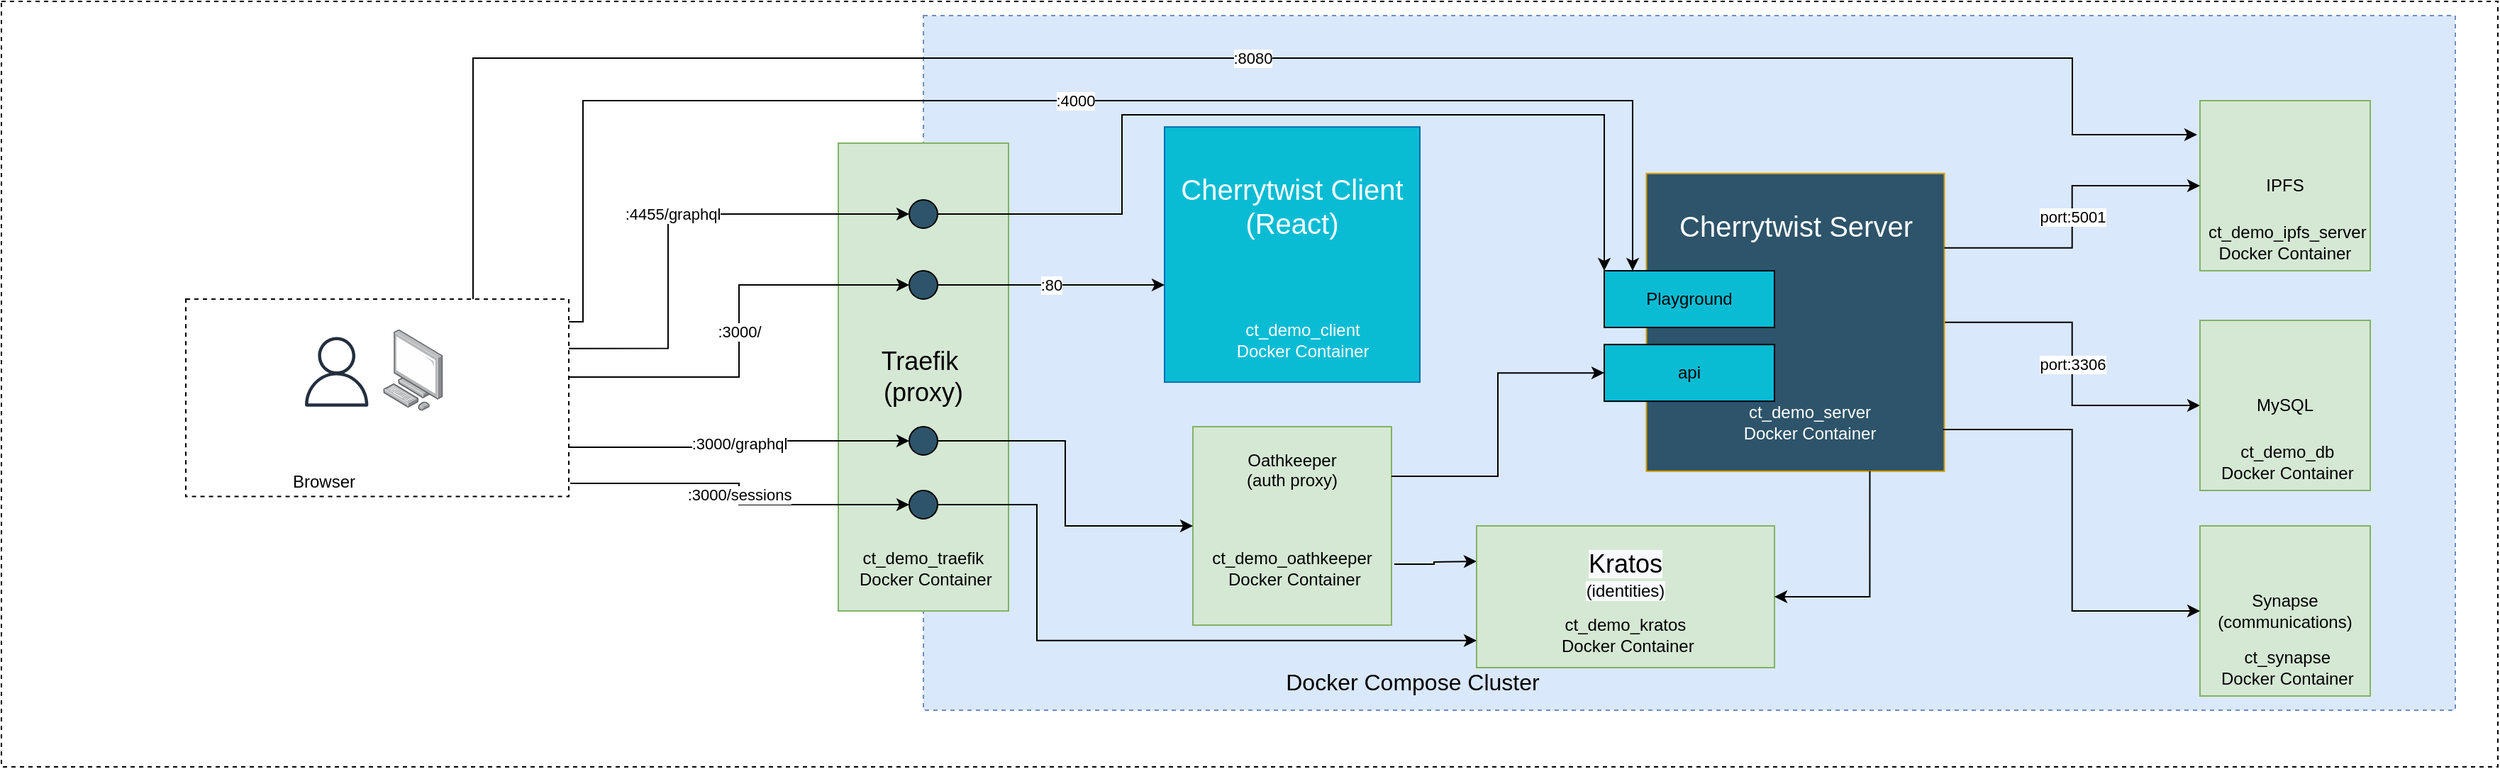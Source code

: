 <mxfile version="14.4.3" type="device"><diagram id="5-0HRDUqpAHmHsOU0eof" name="Page-1"><mxGraphModel dx="2858" dy="1164" grid="1" gridSize="10" guides="1" tooltips="1" connect="1" arrows="1" fold="1" page="1" pageScale="1" pageWidth="827" pageHeight="1169" math="0" shadow="0"><root><mxCell id="0"/><mxCell id="1" parent="0"/><mxCell id="0voDaI4-u7oijfD-uJI3-23" value="" style="rounded=0;whiteSpace=wrap;html=1;dashed=1;" parent="1" vertex="1"><mxGeometry x="-450" y="300" width="1760" height="540" as="geometry"/></mxCell><mxCell id="0voDaI4-u7oijfD-uJI3-18" value="" style="rounded=0;whiteSpace=wrap;html=1;dashed=1;fillColor=#dae8fc;strokeColor=#6c8ebf;" parent="1" vertex="1"><mxGeometry x="200" y="310" width="1080" height="490" as="geometry"/></mxCell><mxCell id="RfYNLgnv8OTz5lV1KctK-16" value="&lt;font style=&quot;font-size: 18px&quot;&gt;Traefik&amp;nbsp;&lt;br&gt;(proxy)&lt;/font&gt;" style="rounded=0;whiteSpace=wrap;html=1;strokeColor=#82b366;fillColor=#D5E8D4;" vertex="1" parent="1"><mxGeometry x="140" y="400" width="120" height="330" as="geometry"/></mxCell><mxCell id="0voDaI4-u7oijfD-uJI3-4" value="port:3306" style="edgeStyle=orthogonalEdgeStyle;rounded=0;orthogonalLoop=1;jettySize=auto;html=1;" parent="1" source="0voDaI4-u7oijfD-uJI3-2" target="0voDaI4-u7oijfD-uJI3-1" edge="1"><mxGeometry relative="1" as="geometry"/></mxCell><mxCell id="0voDaI4-u7oijfD-uJI3-27" value="" style="group" parent="1" vertex="1" connectable="0"><mxGeometry x="1100" y="525" width="120" height="120" as="geometry"/></mxCell><mxCell id="0voDaI4-u7oijfD-uJI3-1" value="MySQL" style="whiteSpace=wrap;html=1;aspect=fixed;fillColor=#d5e8d4;strokeColor=#82b366;" parent="0voDaI4-u7oijfD-uJI3-27" vertex="1"><mxGeometry width="120" height="120" as="geometry"/></mxCell><mxCell id="0voDaI4-u7oijfD-uJI3-21" value="&amp;nbsp;ct_demo_db&lt;br&gt;&amp;nbsp;Docker Container" style="text;html=1;strokeColor=none;fillColor=none;align=center;verticalAlign=middle;whiteSpace=wrap;rounded=0;dashed=1;" parent="0voDaI4-u7oijfD-uJI3-27" vertex="1"><mxGeometry y="80" width="120" height="40" as="geometry"/></mxCell><mxCell id="0voDaI4-u7oijfD-uJI3-28" value="" style="group" parent="1" vertex="1" connectable="0"><mxGeometry x="720" y="421.43" width="210" height="228.57" as="geometry"/></mxCell><mxCell id="IZdfjD5uXH5z2tWCQTJ2-12" value="" style="group" parent="0voDaI4-u7oijfD-uJI3-28" vertex="1" connectable="0"><mxGeometry width="210" height="228.57" as="geometry"/></mxCell><mxCell id="0voDaI4-u7oijfD-uJI3-2" value="" style="whiteSpace=wrap;html=1;aspect=fixed;strokeColor=#d79b00;fillColor=#2d546a;" parent="IZdfjD5uXH5z2tWCQTJ2-12" vertex="1"><mxGeometry x="-10.26" width="210" height="210" as="geometry"/></mxCell><mxCell id="0voDaI4-u7oijfD-uJI3-22" value="&lt;font color=&quot;#ffffff&quot;&gt;ct_demo_server&lt;br&gt;Docker Container&lt;/font&gt;" style="text;html=1;strokeColor=none;fillColor=none;align=center;verticalAlign=middle;whiteSpace=wrap;rounded=0;dashed=1;" parent="IZdfjD5uXH5z2tWCQTJ2-12" vertex="1"><mxGeometry x="41.839" y="150.001" width="126.316" height="50.793" as="geometry"/></mxCell><mxCell id="IZdfjD5uXH5z2tWCQTJ2-11" value="&lt;div style=&quot;text-align: center&quot;&gt;&lt;span style=&quot;font-size: 20px ; font-family: &amp;#34;helvetica&amp;#34;&quot;&gt;&lt;font color=&quot;#ffffff&quot;&gt;Cherrytwist Server&lt;/font&gt;&lt;/span&gt;&lt;/div&gt;" style="text;whiteSpace=wrap;html=1;" parent="IZdfjD5uXH5z2tWCQTJ2-12" vertex="1"><mxGeometry x="10.526" y="19.047" width="168.421" height="101.587" as="geometry"/></mxCell><mxCell id="RfYNLgnv8OTz5lV1KctK-37" value="Playground" style="rounded=0;whiteSpace=wrap;html=1;gradientColor=none;align=center;fillColor=#09BCD4;" vertex="1" parent="IZdfjD5uXH5z2tWCQTJ2-12"><mxGeometry x="-40" y="68.57" width="120" height="40" as="geometry"/></mxCell><mxCell id="RfYNLgnv8OTz5lV1KctK-38" value="api" style="rounded=0;whiteSpace=wrap;html=1;gradientColor=none;align=center;fillColor=#09BCD4;" vertex="1" parent="IZdfjD5uXH5z2tWCQTJ2-12"><mxGeometry x="-40" y="120.63" width="120" height="40" as="geometry"/></mxCell><mxCell id="0voDaI4-u7oijfD-uJI3-37" value="" style="group" parent="1" vertex="1" connectable="0"><mxGeometry x="-320" y="510" width="270" height="150" as="geometry"/></mxCell><mxCell id="0voDaI4-u7oijfD-uJI3-35" value="" style="rounded=0;whiteSpace=wrap;html=1;dashed=1;" parent="0voDaI4-u7oijfD-uJI3-37" vertex="1"><mxGeometry width="270" height="139.286" as="geometry"/></mxCell><mxCell id="0voDaI4-u7oijfD-uJI3-31" value="" style="group" parent="0voDaI4-u7oijfD-uJI3-37" vertex="1" connectable="0"><mxGeometry x="81.818" y="21.429" width="155.455" height="128.571" as="geometry"/></mxCell><mxCell id="0voDaI4-u7oijfD-uJI3-32" value="" style="outlineConnect=0;fontColor=#232F3E;gradientColor=none;fillColor=#232F3E;strokeColor=none;dashed=0;verticalLabelPosition=bottom;verticalAlign=top;align=center;html=1;fontSize=12;fontStyle=0;aspect=fixed;pointerEvents=1;shape=mxgraph.aws4.user;" parent="0voDaI4-u7oijfD-uJI3-31" vertex="1"><mxGeometry y="5.357" width="49.091" height="49.091" as="geometry"/></mxCell><mxCell id="0voDaI4-u7oijfD-uJI3-33" value="" style="points=[];aspect=fixed;html=1;align=center;shadow=0;dashed=0;image;image=img/lib/allied_telesis/computer_and_terminals/Personal_Computer.svg;" parent="0voDaI4-u7oijfD-uJI3-31" vertex="1"><mxGeometry x="57.273" width="42.259" height="57.273" as="geometry"/></mxCell><mxCell id="0voDaI4-u7oijfD-uJI3-36" value="Browser" style="text;html=1;strokeColor=none;fillColor=none;align=center;verticalAlign=middle;whiteSpace=wrap;rounded=0;dashed=1;" parent="0voDaI4-u7oijfD-uJI3-37" vertex="1"><mxGeometry x="-8.182" y="107.143" width="211.377" height="42.857" as="geometry"/></mxCell><mxCell id="IZdfjD5uXH5z2tWCQTJ2-1" value="" style="group" parent="1" vertex="1" connectable="0"><mxGeometry x="1100" y="370" width="120" height="120" as="geometry"/></mxCell><mxCell id="IZdfjD5uXH5z2tWCQTJ2-2" value="IPFS" style="whiteSpace=wrap;html=1;aspect=fixed;fillColor=#d5e8d4;strokeColor=#82b366;" parent="IZdfjD5uXH5z2tWCQTJ2-1" vertex="1"><mxGeometry width="120" height="120" as="geometry"/></mxCell><mxCell id="IZdfjD5uXH5z2tWCQTJ2-3" value="&amp;nbsp;ct_demo_ipfs_server&lt;br&gt;Docker Container" style="text;html=1;strokeColor=none;fillColor=none;align=center;verticalAlign=middle;whiteSpace=wrap;rounded=0;dashed=1;" parent="IZdfjD5uXH5z2tWCQTJ2-1" vertex="1"><mxGeometry y="80" width="120" height="40" as="geometry"/></mxCell><mxCell id="IZdfjD5uXH5z2tWCQTJ2-4" value="port:5001" style="edgeStyle=orthogonalEdgeStyle;rounded=0;orthogonalLoop=1;jettySize=auto;html=1;entryX=0;entryY=0.5;entryDx=0;entryDy=0;exitX=1;exitY=0.25;exitDx=0;exitDy=0;" parent="1" source="0voDaI4-u7oijfD-uJI3-2" target="IZdfjD5uXH5z2tWCQTJ2-2" edge="1"><mxGeometry relative="1" as="geometry"><mxPoint x="990" y="560" as="sourcePoint"/><mxPoint x="1110" y="560" as="targetPoint"/></mxGeometry></mxCell><mxCell id="IZdfjD5uXH5z2tWCQTJ2-8" value="" style="group" parent="1" vertex="1" connectable="0"><mxGeometry x="340" y="410" width="240" height="180" as="geometry"/></mxCell><mxCell id="IZdfjD5uXH5z2tWCQTJ2-9" value="" style="group;" parent="IZdfjD5uXH5z2tWCQTJ2-8" vertex="1" connectable="0"><mxGeometry x="30" y="-21.43" width="200" height="180" as="geometry"/></mxCell><mxCell id="0voDaI4-u7oijfD-uJI3-3" value="" style="whiteSpace=wrap;html=1;aspect=fixed;strokeColor=#006EAF;fontColor=#ffffff;fillColor=#09bcd4;" parent="IZdfjD5uXH5z2tWCQTJ2-9" vertex="1"><mxGeometry width="180" height="180" as="geometry"/></mxCell><mxCell id="IZdfjD5uXH5z2tWCQTJ2-7" value="&lt;font color=&quot;#ffffff&quot;&gt;ct_demo_client&lt;br&gt;Docker Container&lt;/font&gt;" style="text;html=1;strokeColor=none;fillColor=none;align=center;verticalAlign=middle;whiteSpace=wrap;rounded=0;dashed=1;" parent="IZdfjD5uXH5z2tWCQTJ2-9" vertex="1"><mxGeometry y="120" width="195" height="60" as="geometry"/></mxCell><mxCell id="IZdfjD5uXH5z2tWCQTJ2-10" value="&lt;font style=&quot;font-size: 20px&quot;&gt;&lt;span style=&quot;color: rgb(255 , 255 , 255)&quot;&gt;Cherrytwist Client&lt;/span&gt;&lt;br style=&quot;color: rgb(255 , 255 , 255)&quot;&gt;&lt;span style=&quot;color: rgb(255 , 255 , 255)&quot;&gt;&amp;nbsp;(React)&amp;nbsp;&lt;/span&gt;&lt;/font&gt;" style="text;html=1;strokeColor=none;fillColor=none;align=center;verticalAlign=middle;whiteSpace=wrap;rounded=0;" parent="IZdfjD5uXH5z2tWCQTJ2-9" vertex="1"><mxGeometry y="30" width="180" height="50" as="geometry"/></mxCell><mxCell id="IZdfjD5uXH5z2tWCQTJ2-14" value="&lt;font style=&quot;font-size: 16px&quot;&gt;Docker Compose Cluster&lt;/font&gt;" style="text;html=1;strokeColor=none;fillColor=none;align=center;verticalAlign=middle;whiteSpace=wrap;rounded=0;" parent="1" vertex="1"><mxGeometry x="440" y="770" width="210" height="20" as="geometry"/></mxCell><mxCell id="IZdfjD5uXH5z2tWCQTJ2-15" value=":4000" style="edgeStyle=orthogonalEdgeStyle;rounded=0;orthogonalLoop=1;jettySize=auto;html=1;" parent="1" source="0voDaI4-u7oijfD-uJI3-35" edge="1"><mxGeometry relative="1" as="geometry"><mxPoint x="290" y="575.714" as="sourcePoint"/><mxPoint x="700" y="490" as="targetPoint"/><Array as="points"><mxPoint x="-40" y="526"/><mxPoint x="-40" y="370"/><mxPoint x="700" y="370"/><mxPoint x="700" y="490"/></Array></mxGeometry></mxCell><mxCell id="IZdfjD5uXH5z2tWCQTJ2-16" value="" style="group" parent="1" vertex="1" connectable="0"><mxGeometry x="400" y="600" width="130" height="140" as="geometry"/></mxCell><mxCell id="IZdfjD5uXH5z2tWCQTJ2-17" value="" style="whiteSpace=wrap;html=1;aspect=fixed;fillColor=#d5e8d4;strokeColor=#82b366;" parent="IZdfjD5uXH5z2tWCQTJ2-16" vertex="1"><mxGeometry x="-10" width="140" height="140" as="geometry"/></mxCell><mxCell id="IZdfjD5uXH5z2tWCQTJ2-18" value="ct_demo_oathkeeper&lt;br&gt;&amp;nbsp;Docker Container" style="text;html=1;strokeColor=none;fillColor=none;align=center;verticalAlign=middle;whiteSpace=wrap;rounded=0;dashed=1;" parent="IZdfjD5uXH5z2tWCQTJ2-16" vertex="1"><mxGeometry y="80" width="120" height="40" as="geometry"/></mxCell><mxCell id="IZdfjD5uXH5z2tWCQTJ2-20" value="&lt;font face=&quot;helvetica&quot;&gt;Oathkeeper&lt;br&gt;(auth proxy)&lt;br&gt;&lt;/font&gt;" style="text;whiteSpace=wrap;html=1;align=center;" parent="IZdfjD5uXH5z2tWCQTJ2-16" vertex="1"><mxGeometry x="10" y="10" width="100" height="60" as="geometry"/></mxCell><mxCell id="RfYNLgnv8OTz5lV1KctK-8" value=":80" style="edgeStyle=orthogonalEdgeStyle;rounded=0;orthogonalLoop=1;jettySize=auto;html=1;exitX=1;exitY=0.5;exitDx=0;exitDy=0;" edge="1" parent="1" source="RfYNLgnv8OTz5lV1KctK-11" target="0voDaI4-u7oijfD-uJI3-3"><mxGeometry relative="1" as="geometry"><mxPoint x="160" y="587.5" as="targetPoint"/><mxPoint x="-40" y="575.714" as="sourcePoint"/><Array as="points"><mxPoint x="300" y="500"/><mxPoint x="300" y="500"/></Array></mxGeometry></mxCell><mxCell id="RfYNLgnv8OTz5lV1KctK-9" style="edgeStyle=orthogonalEdgeStyle;rounded=0;orthogonalLoop=1;jettySize=auto;html=1;exitX=1.014;exitY=0.693;exitDx=0;exitDy=0;entryX=0;entryY=0.5;entryDx=0;entryDy=0;exitPerimeter=0;" edge="1" parent="1" source="IZdfjD5uXH5z2tWCQTJ2-17"><mxGeometry relative="1" as="geometry"><mxPoint x="590" y="695" as="targetPoint"/></mxGeometry></mxCell><mxCell id="RfYNLgnv8OTz5lV1KctK-10" value=":3000/graphql" style="edgeStyle=orthogonalEdgeStyle;rounded=0;orthogonalLoop=1;jettySize=auto;html=1;entryX=0;entryY=0.5;entryDx=0;entryDy=0;exitX=1;exitY=0.75;exitDx=0;exitDy=0;" edge="1" parent="1" source="0voDaI4-u7oijfD-uJI3-35" target="RfYNLgnv8OTz5lV1KctK-13"><mxGeometry relative="1" as="geometry"><mxPoint x="161.32" y="530.08" as="targetPoint"/><mxPoint x="-40" y="630" as="sourcePoint"/><Array as="points"/></mxGeometry></mxCell><mxCell id="RfYNLgnv8OTz5lV1KctK-11" value="" style="ellipse;whiteSpace=wrap;html=1;aspect=fixed;fillColor=#2d546a;" vertex="1" parent="1"><mxGeometry x="190" y="490" width="20" height="20" as="geometry"/></mxCell><mxCell id="0voDaI4-u7oijfD-uJI3-40" value=":3000/" style="edgeStyle=orthogonalEdgeStyle;rounded=0;orthogonalLoop=1;jettySize=auto;html=1;exitX=1;exitY=0.395;exitDx=0;exitDy=0;exitPerimeter=0;" parent="1" source="0voDaI4-u7oijfD-uJI3-35" target="RfYNLgnv8OTz5lV1KctK-11" edge="1"><mxGeometry relative="1" as="geometry"><mxPoint x="460" y="550" as="targetPoint"/></mxGeometry></mxCell><mxCell id="RfYNLgnv8OTz5lV1KctK-18" style="edgeStyle=orthogonalEdgeStyle;rounded=0;orthogonalLoop=1;jettySize=auto;html=1;entryX=0;entryY=0.5;entryDx=0;entryDy=0;" edge="1" parent="1" source="RfYNLgnv8OTz5lV1KctK-13" target="IZdfjD5uXH5z2tWCQTJ2-17"><mxGeometry relative="1" as="geometry"/></mxCell><mxCell id="RfYNLgnv8OTz5lV1KctK-13" value="" style="ellipse;whiteSpace=wrap;html=1;aspect=fixed;fillColor=#2d546a;" vertex="1" parent="1"><mxGeometry x="190" y="600" width="20" height="20" as="geometry"/></mxCell><mxCell id="RfYNLgnv8OTz5lV1KctK-21" value="" style="group" vertex="1" connectable="0" parent="1"><mxGeometry x="590" y="650" width="210" height="120" as="geometry"/></mxCell><mxCell id="RfYNLgnv8OTz5lV1KctK-19" value="" style="rounded=0;whiteSpace=wrap;html=1;strokeColor=#82b366;fillColor=#D5E8D4;" vertex="1" parent="RfYNLgnv8OTz5lV1KctK-21"><mxGeometry y="20" width="210" height="100" as="geometry"/></mxCell><mxCell id="RfYNLgnv8OTz5lV1KctK-20" value="ct_demo_kratos&lt;br&gt;&amp;nbsp;Docker Container" style="text;html=1;strokeColor=none;fillColor=none;align=center;verticalAlign=middle;whiteSpace=wrap;rounded=0;dashed=1;" vertex="1" parent="RfYNLgnv8OTz5lV1KctK-21"><mxGeometry y="89.998" width="210" height="14.545" as="geometry"/></mxCell><mxCell id="RfYNLgnv8OTz5lV1KctK-22" value="&lt;meta charset=&quot;utf-8&quot;&gt;&lt;span style=&quot;color: rgb(0, 0, 0); font-family: helvetica; font-style: normal; font-weight: 400; letter-spacing: normal; text-indent: 0px; text-transform: none; word-spacing: 0px; background-color: rgb(248, 249, 250); font-size: 18px;&quot;&gt;Kratos&lt;br&gt;&lt;/span&gt;&lt;span style=&quot;color: rgb(0, 0, 0); font-family: helvetica; font-size: 12px; font-style: normal; font-weight: 400; letter-spacing: normal; text-indent: 0px; text-transform: none; word-spacing: 0px; background-color: rgb(248, 249, 250); display: inline; float: none;&quot;&gt;(identities)&lt;/span&gt;" style="text;whiteSpace=wrap;html=1;align=center;" vertex="1" parent="RfYNLgnv8OTz5lV1KctK-21"><mxGeometry x="65" y="30" width="80" height="50" as="geometry"/></mxCell><mxCell id="RfYNLgnv8OTz5lV1KctK-23" value="ct_demo_traefik&lt;br&gt;&amp;nbsp;Docker Container" style="text;html=1;strokeColor=none;fillColor=none;align=center;verticalAlign=middle;whiteSpace=wrap;rounded=0;dashed=1;" vertex="1" parent="1"><mxGeometry x="140" y="680" width="120" height="40" as="geometry"/></mxCell><mxCell id="RfYNLgnv8OTz5lV1KctK-25" style="edgeStyle=orthogonalEdgeStyle;rounded=0;orthogonalLoop=1;jettySize=auto;html=1;entryX=0;entryY=0.5;entryDx=0;entryDy=0;exitX=1;exitY=0.25;exitDx=0;exitDy=0;" edge="1" parent="1" source="IZdfjD5uXH5z2tWCQTJ2-17" target="RfYNLgnv8OTz5lV1KctK-38"><mxGeometry relative="1" as="geometry"/></mxCell><mxCell id="RfYNLgnv8OTz5lV1KctK-26" style="edgeStyle=orthogonalEdgeStyle;rounded=0;orthogonalLoop=1;jettySize=auto;html=1;entryX=1;entryY=0.5;entryDx=0;entryDy=0;exitX=0.75;exitY=1;exitDx=0;exitDy=0;" edge="1" parent="1" source="0voDaI4-u7oijfD-uJI3-2" target="RfYNLgnv8OTz5lV1KctK-19"><mxGeometry relative="1" as="geometry"><mxPoint x="830" y="968.95" as="sourcePoint"/><mxPoint x="1130" y="930.003" as="targetPoint"/></mxGeometry></mxCell><mxCell id="RfYNLgnv8OTz5lV1KctK-28" value="" style="group" vertex="1" connectable="0" parent="1"><mxGeometry x="1100" y="670" width="120" height="120" as="geometry"/></mxCell><mxCell id="RfYNLgnv8OTz5lV1KctK-29" value="Synapse&lt;br&gt;(communications)" style="whiteSpace=wrap;html=1;aspect=fixed;fillColor=#d5e8d4;strokeColor=#82b366;" vertex="1" parent="RfYNLgnv8OTz5lV1KctK-28"><mxGeometry width="120" height="120" as="geometry"/></mxCell><mxCell id="RfYNLgnv8OTz5lV1KctK-30" value="&amp;nbsp;ct_synapse&lt;br&gt;&amp;nbsp;Docker Container" style="text;html=1;strokeColor=none;fillColor=none;align=center;verticalAlign=middle;whiteSpace=wrap;rounded=0;dashed=1;" vertex="1" parent="RfYNLgnv8OTz5lV1KctK-28"><mxGeometry y="80" width="120" height="40" as="geometry"/></mxCell><mxCell id="RfYNLgnv8OTz5lV1KctK-31" value="" style="edgeStyle=orthogonalEdgeStyle;rounded=0;orthogonalLoop=1;jettySize=auto;html=1;exitX=0.996;exitY=0.86;exitDx=0;exitDy=0;exitPerimeter=0;entryX=0;entryY=0.5;entryDx=0;entryDy=0;" edge="1" parent="1" source="0voDaI4-u7oijfD-uJI3-2" target="RfYNLgnv8OTz5lV1KctK-29"><mxGeometry relative="1" as="geometry"><mxPoint x="1009.74" y="615" as="sourcePoint"/><mxPoint x="1110" y="610" as="targetPoint"/></mxGeometry></mxCell><mxCell id="RfYNLgnv8OTz5lV1KctK-33" value=":3000/sessions" style="edgeStyle=orthogonalEdgeStyle;rounded=0;orthogonalLoop=1;jettySize=auto;html=1;entryX=0;entryY=0.5;entryDx=0;entryDy=0;exitX=1.004;exitY=0.933;exitDx=0;exitDy=0;exitPerimeter=0;" edge="1" parent="1" target="RfYNLgnv8OTz5lV1KctK-34" source="0voDaI4-u7oijfD-uJI3-35"><mxGeometry relative="1" as="geometry"><mxPoint x="161.32" y="575.08" as="targetPoint"/><mxPoint x="-60" y="674.954" as="sourcePoint"/><Array as="points"/></mxGeometry></mxCell><mxCell id="RfYNLgnv8OTz5lV1KctK-34" value="" style="ellipse;whiteSpace=wrap;html=1;aspect=fixed;fillColor=#2d546a;" vertex="1" parent="1"><mxGeometry x="190" y="645" width="20" height="20" as="geometry"/></mxCell><mxCell id="RfYNLgnv8OTz5lV1KctK-35" style="edgeStyle=orthogonalEdgeStyle;rounded=0;orthogonalLoop=1;jettySize=auto;html=1;entryX=0;entryY=0.75;entryDx=0;entryDy=0;exitX=1;exitY=0.5;exitDx=0;exitDy=0;" edge="1" parent="1" source="RfYNLgnv8OTz5lV1KctK-34" target="RfYNLgnv8OTz5lV1KctK-20"><mxGeometry relative="1" as="geometry"><mxPoint x="220" y="620" as="sourcePoint"/><mxPoint x="400" y="680" as="targetPoint"/><Array as="points"><mxPoint x="280" y="655"/><mxPoint x="280" y="751"/></Array></mxGeometry></mxCell><mxCell id="RfYNLgnv8OTz5lV1KctK-41" style="edgeStyle=orthogonalEdgeStyle;rounded=0;orthogonalLoop=1;jettySize=auto;html=1;" edge="1" parent="1" source="RfYNLgnv8OTz5lV1KctK-39" target="RfYNLgnv8OTz5lV1KctK-37"><mxGeometry relative="1" as="geometry"><Array as="points"><mxPoint x="340" y="450"/><mxPoint x="340" y="380"/><mxPoint x="680" y="380"/></Array></mxGeometry></mxCell><mxCell id="RfYNLgnv8OTz5lV1KctK-39" value="" style="ellipse;whiteSpace=wrap;html=1;aspect=fixed;fillColor=#2d546a;" vertex="1" parent="1"><mxGeometry x="190" y="440" width="20" height="20" as="geometry"/></mxCell><mxCell id="RfYNLgnv8OTz5lV1KctK-40" value=":4455/graphql" style="edgeStyle=orthogonalEdgeStyle;rounded=0;orthogonalLoop=1;jettySize=auto;html=1;exitX=1;exitY=0.25;exitDx=0;exitDy=0;entryX=0;entryY=0.5;entryDx=0;entryDy=0;" edge="1" parent="1" source="0voDaI4-u7oijfD-uJI3-35" target="RfYNLgnv8OTz5lV1KctK-39"><mxGeometry relative="1" as="geometry"><mxPoint x="200" y="510" as="targetPoint"/><mxPoint x="-40" y="554.821" as="sourcePoint"/><Array as="points"><mxPoint x="20" y="545"/><mxPoint x="20" y="450"/></Array></mxGeometry></mxCell><mxCell id="RfYNLgnv8OTz5lV1KctK-42" value=":8080" style="edgeStyle=orthogonalEdgeStyle;rounded=0;orthogonalLoop=1;jettySize=auto;html=1;exitX=0.75;exitY=0;exitDx=0;exitDy=0;entryX=-0.017;entryY=0.2;entryDx=0;entryDy=0;entryPerimeter=0;" edge="1" parent="1" source="0voDaI4-u7oijfD-uJI3-35" target="IZdfjD5uXH5z2tWCQTJ2-2"><mxGeometry relative="1" as="geometry"><mxPoint x="-40" y="536" as="sourcePoint"/><mxPoint x="845" y="431.43" as="targetPoint"/><Array as="points"><mxPoint x="-117" y="340"/><mxPoint x="1010" y="340"/><mxPoint x="1010" y="394"/></Array></mxGeometry></mxCell></root></mxGraphModel></diagram></mxfile>